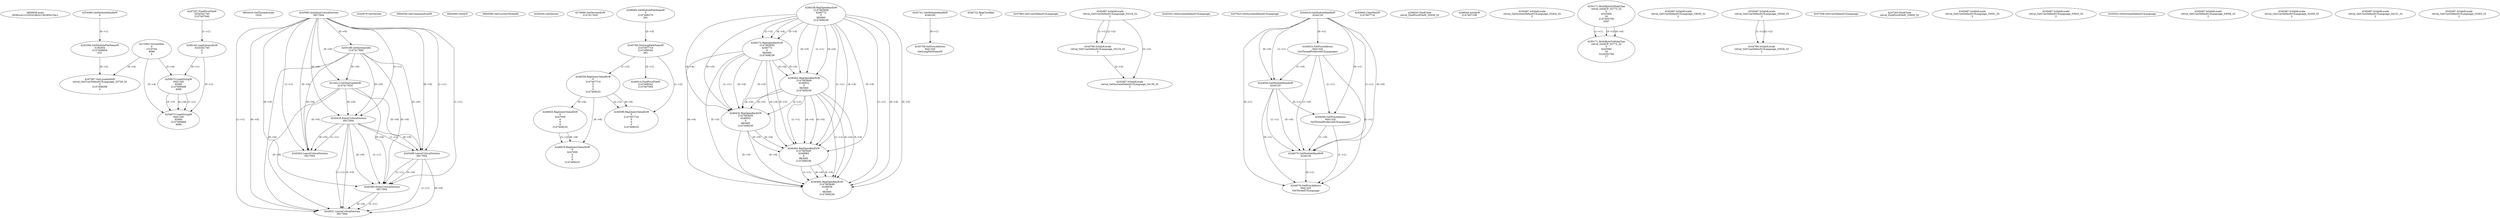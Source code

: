 // Global SCDG with merge call
digraph {
	0 [label="6850628.main
0030cc41c31f32418b2c136285b154c1"]
	1 [label="4254480.GetModuleHandleW
0"]
	2 [label="6844434.SetThreadLocale
1024"]
	3 [label="4243965.InitializeCriticalSection
6917004"]
	4 [label="4243979.GetVersion
"]
	5 [label="4250188.GetSystemInfo
2147417660"]
	3 -> 5 [label="(0-->0)"]
	6 [label="6844540.GetCommandLineW
"]
	7 [label="4214413.GetStartupInfoW
2147417624"]
	3 -> 7 [label="(0-->0)"]
	5 -> 7 [label="(0-->0)"]
	8 [label="6844560.GetACP
"]
	9 [label="6844580.GetCurrentThreadId
"]
	10 [label="4250204.GetVersion
"]
	11 [label="4276690.GetVersionExW
2147417420"]
	12 [label="4243306.GetModuleFileNameW
4194304
2147408904
522"]
	1 -> 12 [label="(0-->1)"]
	13 [label="4248064.GetModuleFileNameW
0
2147408370
261"]
	14 [label="4215383.VirtualAlloc
0
1310704
4096
4"]
	15 [label="4246338.RegOpenKeyExW
2147483649
4246772
0
983065
2147408236"]
	16 [label="4246372.RegOpenKeyExW
2147483650
4246772
0
983065
2147408236"]
	15 -> 16 [label="(2-->2)"]
	15 -> 16 [label="(4-->4)"]
	15 -> 16 [label="(5-->5)"]
	17 [label="4245741.GetModuleHandleW
4246160"]
	18 [label="4245758.GetProcAddress
9441320
GetLongPathNameW"]
	17 -> 18 [label="(0-->1)"]
	19 [label="4245785.GetLongPathNameW
2147407710
2147406542
261"]
	13 -> 19 [label="(3-->3)"]
	20 [label="4246556.RegQueryValueExW
0
2147407710
0
0
0
2147408232"]
	19 -> 20 [label="(1-->2)"]
	21 [label="4246635.RegQueryValueExW
0
4247000
0
0
0
2147408232"]
	20 -> 21 [label="(6-->6)"]
	22 [label="4246676.RegQueryValueExW
0
4247000
0
0
0
2147408232"]
	21 -> 22 [label="(2-->2)"]
	20 -> 22 [label="(6-->6)"]
	21 -> 22 [label="(6-->6)"]
	23 [label="4246722.RegCloseKey
0"]
	24 [label="4247883.GetUserDefaultUILanguage
"]
	25 [label="4245418.EnterCriticalSection
6917004"]
	3 -> 25 [label="(1-->1)"]
	3 -> 25 [label="(0-->0)"]
	5 -> 25 [label="(0-->0)"]
	7 -> 25 [label="(0-->0)"]
	26 [label="4245469.LeaveCriticalSection
6917004"]
	3 -> 26 [label="(1-->1)"]
	25 -> 26 [label="(1-->1)"]
	3 -> 26 [label="(0-->0)"]
	5 -> 26 [label="(0-->0)"]
	7 -> 26 [label="(0-->0)"]
	25 -> 26 [label="(0-->0)"]
	27 [label="4245487.IsValidLocale
retval_GetUserDefaultUILanguage_33218_32
2"]
	28 [label="4244766.IsValidLocale
retval_GetUserDefaultUILanguage_33218_32
2"]
	27 -> 28 [label="(1-->1)"]
	27 -> 28 [label="(2-->2)"]
	29 [label="4245525.GetSystemDefaultUILanguage
"]
	30 [label="4245580.EnterCriticalSection
6917004"]
	3 -> 30 [label="(1-->1)"]
	25 -> 30 [label="(1-->1)"]
	26 -> 30 [label="(1-->1)"]
	3 -> 30 [label="(0-->0)"]
	5 -> 30 [label="(0-->0)"]
	7 -> 30 [label="(0-->0)"]
	25 -> 30 [label="(0-->0)"]
	26 -> 30 [label="(0-->0)"]
	31 [label="4245621.LeaveCriticalSection
6917004"]
	3 -> 31 [label="(1-->1)"]
	25 -> 31 [label="(1-->1)"]
	26 -> 31 [label="(1-->1)"]
	30 -> 31 [label="(1-->1)"]
	3 -> 31 [label="(0-->0)"]
	5 -> 31 [label="(0-->0)"]
	7 -> 31 [label="(0-->0)"]
	25 -> 31 [label="(0-->0)"]
	26 -> 31 [label="(0-->0)"]
	30 -> 31 [label="(0-->0)"]
	32 [label="4247923.GetSystemDefaultUILanguage
"]
	33 [label="4245487.IsValidLocale
retval_GetSystemDefaultUILanguage_34139_32
2"]
	27 -> 33 [label="(2-->2)"]
	28 -> 33 [label="(2-->2)"]
	34 [label="4244018.GetModuleHandleW
4244120"]
	35 [label="4244024.GetProcAddress
9441320
GetThreadPreferredUILanguages"]
	34 -> 35 [label="(0-->1)"]
	36 [label="4244044.GetModuleHandleW
4244120"]
	34 -> 36 [label="(1-->1)"]
	34 -> 36 [label="(0-->0)"]
	35 -> 36 [label="(1-->0)"]
	37 [label="4244050.GetProcAddress
9441320
SetThreadPreferredUILanguages"]
	34 -> 37 [label="(0-->1)"]
	35 -> 37 [label="(1-->1)"]
	36 -> 37 [label="(0-->1)"]
	38 [label="4244070.GetModuleHandleW
4244120"]
	34 -> 38 [label="(1-->1)"]
	36 -> 38 [label="(1-->1)"]
	34 -> 38 [label="(0-->0)"]
	35 -> 38 [label="(1-->0)"]
	36 -> 38 [label="(0-->0)"]
	37 -> 38 [label="(1-->0)"]
	39 [label="4244076.GetProcAddress
9441320
GetThreadUILanguage"]
	34 -> 39 [label="(0-->1)"]
	35 -> 39 [label="(1-->1)"]
	36 -> 39 [label="(0-->1)"]
	37 -> 39 [label="(1-->1)"]
	38 -> 39 [label="(0-->1)"]
	40 [label="4246402.RegOpenKeyExW
2147483649
4246832
0
983065
2147408236"]
	15 -> 40 [label="(1-->1)"]
	15 -> 40 [label="(4-->4)"]
	16 -> 40 [label="(4-->4)"]
	15 -> 40 [label="(5-->5)"]
	16 -> 40 [label="(5-->5)"]
	41 [label="4246432.RegOpenKeyExW
2147483650
4246832
0
983065
2147408236"]
	16 -> 41 [label="(1-->1)"]
	40 -> 41 [label="(2-->2)"]
	15 -> 41 [label="(4-->4)"]
	16 -> 41 [label="(4-->4)"]
	40 -> 41 [label="(4-->4)"]
	15 -> 41 [label="(5-->5)"]
	16 -> 41 [label="(5-->5)"]
	40 -> 41 [label="(5-->5)"]
	42 [label="4245683.CharNextW
2147407716"]
	43 [label="4246014.FindFirstFileW
2147406542
2147407064"]
	19 -> 43 [label="(2-->1)"]
	44 [label="4246032.FindClose
retval_FindFirstFileW_32928_32"]
	45 [label="4246044.lstrlenW
2147407108"]
	46 [label="4245454.LeaveCriticalSection
6917004"]
	3 -> 46 [label="(1-->1)"]
	25 -> 46 [label="(1-->1)"]
	3 -> 46 [label="(0-->0)"]
	5 -> 46 [label="(0-->0)"]
	7 -> 46 [label="(0-->0)"]
	25 -> 46 [label="(0-->0)"]
	47 [label="4245487.IsValidLocale
retval_GetSystemDefaultUILanguage_33204_32
2"]
	48 [label="4250171.MultiByteToWideChar
retval_GetACP_32773_32
0
4243560
16
2147403704
2047"]
	49 [label="4250171.MultiByteToWideChar
retval_GetACP_32773_32
0
4243560
16
3224282764
17"]
	48 -> 49 [label="(1-->1)"]
	48 -> 49 [label="(3-->3)"]
	48 -> 49 [label="(4-->4)"]
	50 [label="4245487.IsValidLocale
retval_GetUserDefaultUILanguage_33630_32
2"]
	51 [label="4245487.IsValidLocale
retval_GetUserDefaultUILanguage_33026_32
2"]
	52 [label="4246462.RegOpenKeyExW
2147483649
4246884
0
983065
2147408236"]
	15 -> 52 [label="(1-->1)"]
	40 -> 52 [label="(1-->1)"]
	15 -> 52 [label="(4-->4)"]
	16 -> 52 [label="(4-->4)"]
	40 -> 52 [label="(4-->4)"]
	41 -> 52 [label="(4-->4)"]
	15 -> 52 [label="(5-->5)"]
	16 -> 52 [label="(5-->5)"]
	40 -> 52 [label="(5-->5)"]
	41 -> 52 [label="(5-->5)"]
	53 [label="4246599.RegQueryValueExW
0
2147407710
0
0
0
2147408232"]
	19 -> 53 [label="(1-->2)"]
	20 -> 53 [label="(2-->2)"]
	20 -> 53 [label="(6-->6)"]
	54 [label="4247558.GetUserDefaultUILanguage
"]
	55 [label="4247567.GetLocaleInfoW
retval_GetUserDefaultUILanguage_33726_32
3
2147408268
4"]
	12 -> 55 [label="(0-->2)"]
	14 -> 55 [label="(4-->4)"]
	56 [label="4247247.FindFirstFileW
3224341740
2147407640"]
	57 [label="4247263.FindClose
retval_FindFirstFileW_33959_32"]
	58 [label="4248145.LoadLibraryExW
3224341740
0
2"]
	56 -> 58 [label="(1-->1)"]
	59 [label="4250073.LoadStringW
9441340
65485
2147409468
4096"]
	58 -> 59 [label="(0-->1)"]
	14 -> 59 [label="(3-->4)"]
	60 [label="4250073.LoadStringW
9441340
65484
2147409468
4096"]
	58 -> 60 [label="(0-->1)"]
	59 -> 60 [label="(1-->1)"]
	59 -> 60 [label="(3-->3)"]
	14 -> 60 [label="(3-->4)"]
	59 -> 60 [label="(4-->4)"]
	61 [label="4246492.RegOpenKeyExW
2147483649
4246936
0
983065
2147408236"]
	15 -> 61 [label="(1-->1)"]
	40 -> 61 [label="(1-->1)"]
	52 -> 61 [label="(1-->1)"]
	15 -> 61 [label="(4-->4)"]
	16 -> 61 [label="(4-->4)"]
	40 -> 61 [label="(4-->4)"]
	41 -> 61 [label="(4-->4)"]
	52 -> 61 [label="(4-->4)"]
	15 -> 61 [label="(5-->5)"]
	16 -> 61 [label="(5-->5)"]
	40 -> 61 [label="(5-->5)"]
	41 -> 61 [label="(5-->5)"]
	52 -> 61 [label="(5-->5)"]
	62 [label="4245487.IsValidLocale
retval_GetUserDefaultUILanguage_33051_32
2"]
	63 [label="4245487.IsValidLocale
retval_GetUserDefaultUILanguage_33943_32
2"]
	64 [label="4245552.GetSystemDefaultUILanguage
"]
	65 [label="4245487.IsValidLocale
retval_GetUserDefaultUILanguage_33094_32
2"]
	66 [label="4245487.IsValidLocale
retval_GetUserDefaultUILanguage_33209_32
2"]
	67 [label="4245487.IsValidLocale
retval_GetUserDefaultUILanguage_34151_32
2"]
	68 [label="4245487.IsValidLocale
retval_GetUserDefaultUILanguage_33265_32
2"]
	69 [label="4244766.IsValidLocale
retval_GetUserDefaultUILanguage_33026_32
2"]
	51 -> 69 [label="(1-->1)"]
	51 -> 69 [label="(2-->2)"]
}
